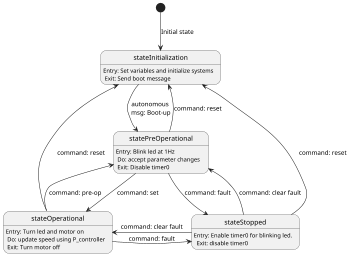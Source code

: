@startuml
'https://plantuml.com/state-diagram

scale 350 width

stateInitialization:        Entry: Set variables and initialize systems\n Exit: Send boot message
statePreOperational:        Entry: Blink led at 1Hz  \n Do: accept parameter changes \n Exit: Disable timer0
stateOperational:           Entry: Turn led and motor on\n Do: update speed using P_controller\n Exit: Turn motor off
stateStopped:               Entry: Enable timer0 for blinking led.\n  Exit: disable timer0

[*]-down->stateInitialization: Initial state
stateInitialization -down-> statePreOperational: autonomous\n msg: Boot-up
statePreOperational -up-> stateInitialization: command: reset
statePreOperational -down-> stateOperational: command: set
statePreOperational -down-> stateStopped: command: fault
stateStopped -up-> statePreOperational: command: clear fault
stateOperational -up-> statePreOperational: command: pre-op
stateOperational -up-> stateInitialization: command: reset
stateOperational -right-> stateStopped: command: fault
stateStopped -right-> stateOperational: command: clear fault
stateStopped -> stateInitialization: command: reset

@enduml